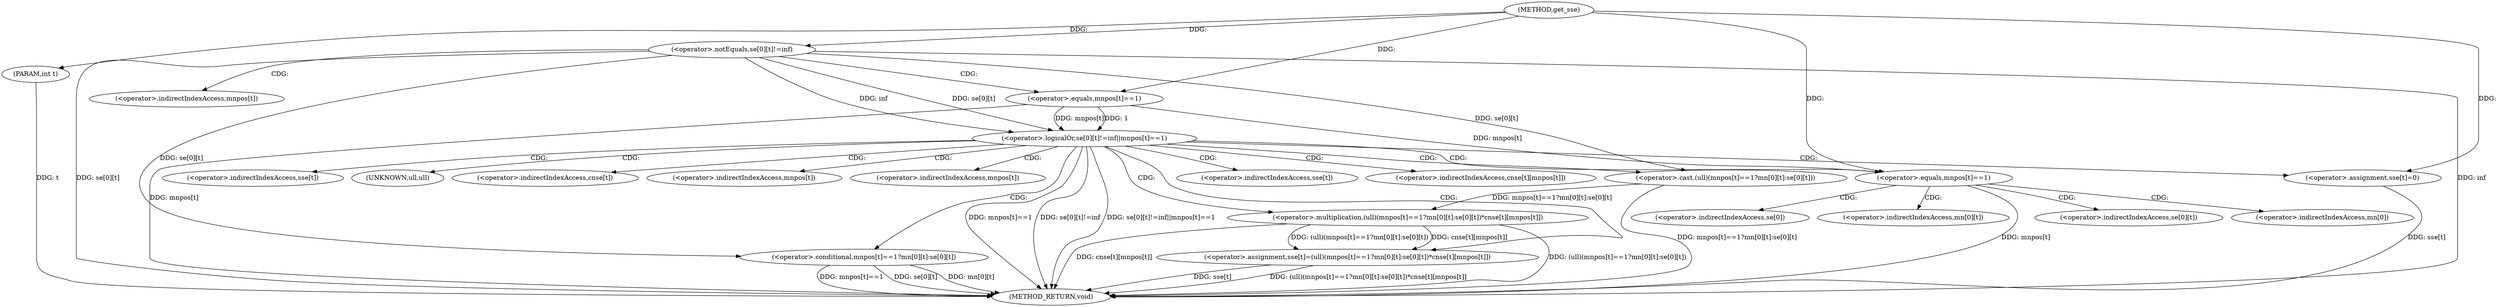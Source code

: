 digraph "get_sse" {  
"1000505" [label = "(METHOD,get_sse)" ]
"1000558" [label = "(METHOD_RETURN,void)" ]
"1000506" [label = "(PARAM,int t)" ]
"1000509" [label = "(<operator>.logicalOr,se[0][t]!=inf||mnpos[t]==1)" ]
"1000522" [label = "(<operator>.assignment,sse[t]=(ull)(mnpos[t]==1?mn[0][t]:se[0][t])*cnse[t][mnpos[t]])" ]
"1000553" [label = "(<operator>.assignment,sse[t]=0)" ]
"1000510" [label = "(<operator>.notEquals,se[0][t]!=inf)" ]
"1000517" [label = "(<operator>.equals,mnpos[t]==1)" ]
"1000526" [label = "(<operator>.multiplication,(ull)(mnpos[t]==1?mn[0][t]:se[0][t])*cnse[t][mnpos[t]])" ]
"1000527" [label = "(<operator>.cast,(ull)(mnpos[t]==1?mn[0][t]:se[0][t]))" ]
"1000529" [label = "(<operator>.conditional,mnpos[t]==1?mn[0][t]:se[0][t])" ]
"1000530" [label = "(<operator>.equals,mnpos[t]==1)" ]
"1000523" [label = "(<operator>.indirectIndexAccess,sse[t])" ]
"1000518" [label = "(<operator>.indirectIndexAccess,mnpos[t])" ]
"1000545" [label = "(<operator>.indirectIndexAccess,cnse[t][mnpos[t]])" ]
"1000554" [label = "(<operator>.indirectIndexAccess,sse[t])" ]
"1000528" [label = "(UNKNOWN,ull,ull)" ]
"1000546" [label = "(<operator>.indirectIndexAccess,cnse[t])" ]
"1000549" [label = "(<operator>.indirectIndexAccess,mnpos[t])" ]
"1000535" [label = "(<operator>.indirectIndexAccess,mn[0][t])" ]
"1000540" [label = "(<operator>.indirectIndexAccess,se[0][t])" ]
"1000531" [label = "(<operator>.indirectIndexAccess,mnpos[t])" ]
"1000536" [label = "(<operator>.indirectIndexAccess,mn[0])" ]
"1000541" [label = "(<operator>.indirectIndexAccess,se[0])" ]
  "1000506" -> "1000558"  [ label = "DDG: t"] 
  "1000510" -> "1000558"  [ label = "DDG: se[0][t]"] 
  "1000509" -> "1000558"  [ label = "DDG: se[0][t]!=inf"] 
  "1000517" -> "1000558"  [ label = "DDG: mnpos[t]"] 
  "1000509" -> "1000558"  [ label = "DDG: mnpos[t]==1"] 
  "1000509" -> "1000558"  [ label = "DDG: se[0][t]!=inf||mnpos[t]==1"] 
  "1000553" -> "1000558"  [ label = "DDG: sse[t]"] 
  "1000522" -> "1000558"  [ label = "DDG: sse[t]"] 
  "1000530" -> "1000558"  [ label = "DDG: mnpos[t]"] 
  "1000529" -> "1000558"  [ label = "DDG: mnpos[t]==1"] 
  "1000529" -> "1000558"  [ label = "DDG: se[0][t]"] 
  "1000529" -> "1000558"  [ label = "DDG: mn[0][t]"] 
  "1000527" -> "1000558"  [ label = "DDG: mnpos[t]==1?mn[0][t]:se[0][t]"] 
  "1000526" -> "1000558"  [ label = "DDG: (ull)(mnpos[t]==1?mn[0][t]:se[0][t])"] 
  "1000526" -> "1000558"  [ label = "DDG: cnse[t][mnpos[t]]"] 
  "1000522" -> "1000558"  [ label = "DDG: (ull)(mnpos[t]==1?mn[0][t]:se[0][t])*cnse[t][mnpos[t]]"] 
  "1000510" -> "1000558"  [ label = "DDG: inf"] 
  "1000505" -> "1000506"  [ label = "DDG: "] 
  "1000526" -> "1000522"  [ label = "DDG: cnse[t][mnpos[t]]"] 
  "1000526" -> "1000522"  [ label = "DDG: (ull)(mnpos[t]==1?mn[0][t]:se[0][t])"] 
  "1000510" -> "1000509"  [ label = "DDG: se[0][t]"] 
  "1000510" -> "1000509"  [ label = "DDG: inf"] 
  "1000517" -> "1000509"  [ label = "DDG: mnpos[t]"] 
  "1000517" -> "1000509"  [ label = "DDG: 1"] 
  "1000505" -> "1000553"  [ label = "DDG: "] 
  "1000505" -> "1000510"  [ label = "DDG: "] 
  "1000505" -> "1000517"  [ label = "DDG: "] 
  "1000527" -> "1000526"  [ label = "DDG: mnpos[t]==1?mn[0][t]:se[0][t]"] 
  "1000510" -> "1000527"  [ label = "DDG: se[0][t]"] 
  "1000510" -> "1000529"  [ label = "DDG: se[0][t]"] 
  "1000517" -> "1000530"  [ label = "DDG: mnpos[t]"] 
  "1000505" -> "1000530"  [ label = "DDG: "] 
  "1000509" -> "1000545"  [ label = "CDG: "] 
  "1000509" -> "1000523"  [ label = "CDG: "] 
  "1000509" -> "1000529"  [ label = "CDG: "] 
  "1000509" -> "1000530"  [ label = "CDG: "] 
  "1000509" -> "1000553"  [ label = "CDG: "] 
  "1000509" -> "1000546"  [ label = "CDG: "] 
  "1000509" -> "1000549"  [ label = "CDG: "] 
  "1000509" -> "1000531"  [ label = "CDG: "] 
  "1000509" -> "1000554"  [ label = "CDG: "] 
  "1000509" -> "1000526"  [ label = "CDG: "] 
  "1000509" -> "1000528"  [ label = "CDG: "] 
  "1000509" -> "1000522"  [ label = "CDG: "] 
  "1000509" -> "1000527"  [ label = "CDG: "] 
  "1000510" -> "1000518"  [ label = "CDG: "] 
  "1000510" -> "1000517"  [ label = "CDG: "] 
  "1000530" -> "1000540"  [ label = "CDG: "] 
  "1000530" -> "1000535"  [ label = "CDG: "] 
  "1000530" -> "1000541"  [ label = "CDG: "] 
  "1000530" -> "1000536"  [ label = "CDG: "] 
}
